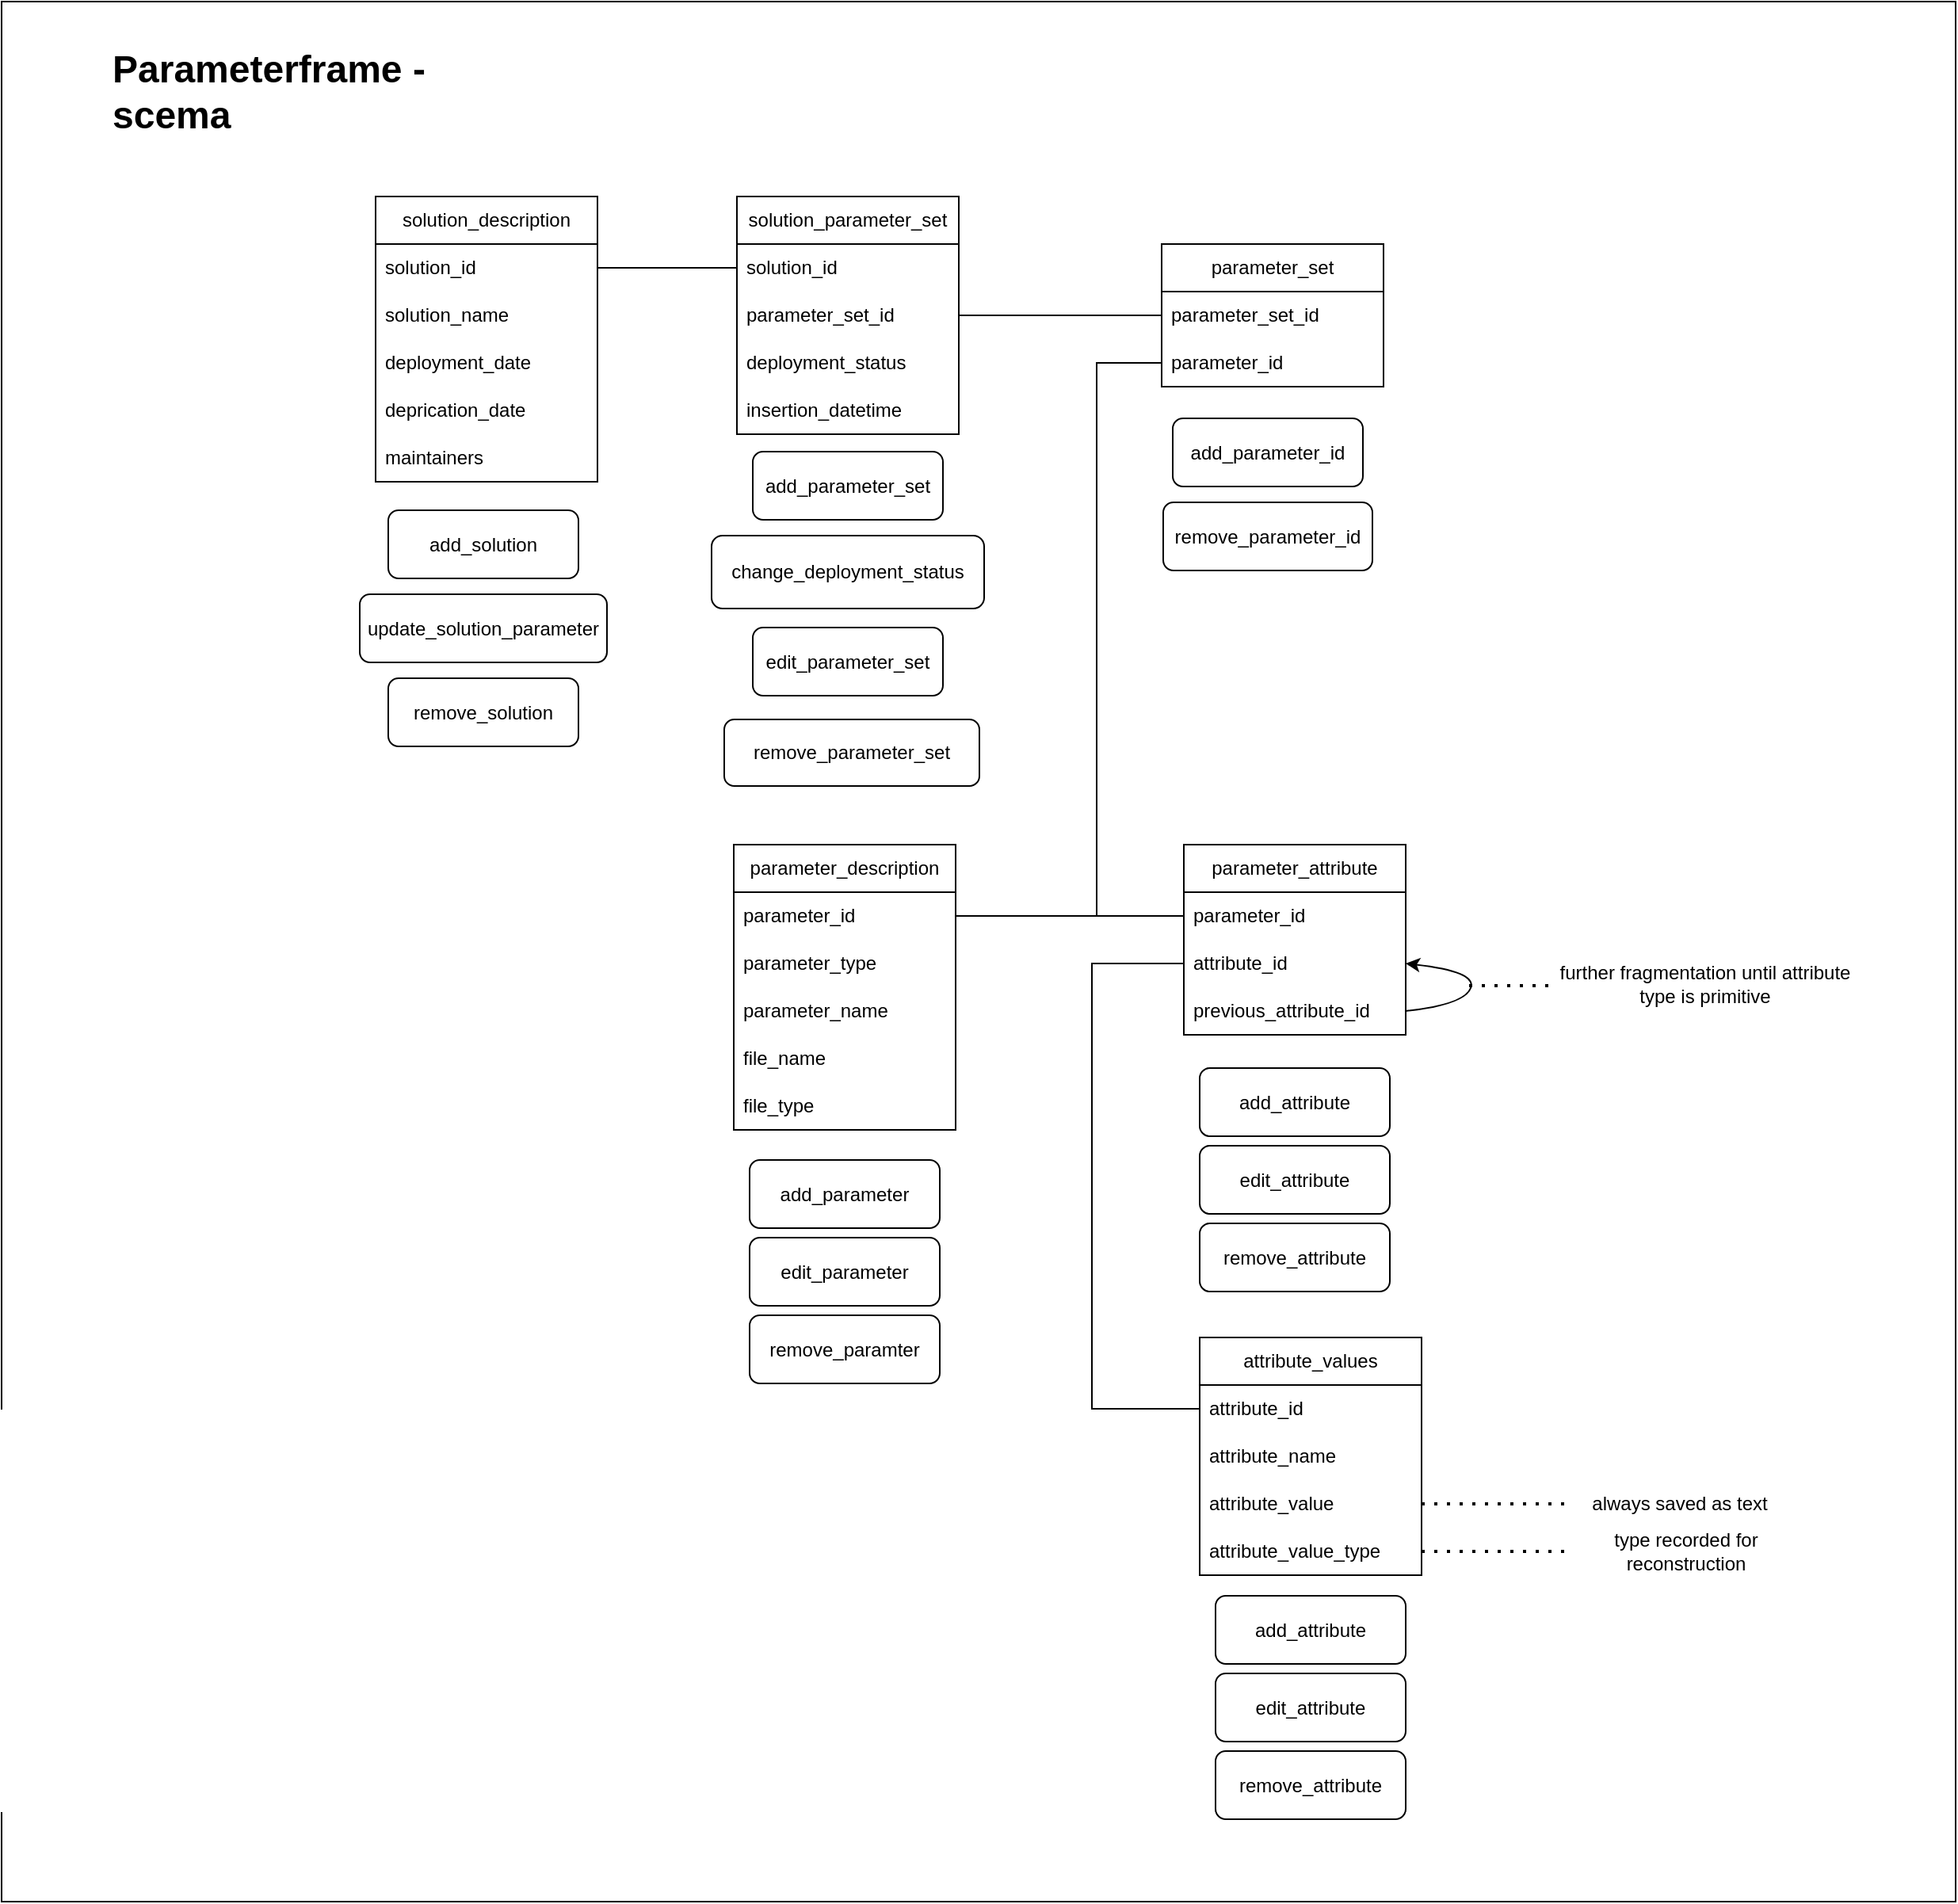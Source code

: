 <mxfile version="23.1.5" type="device" pages="2">
  <diagram name="scema" id="-9th9Yi_asDoi6HHX937">
    <mxGraphModel dx="2657" dy="1212" grid="0" gridSize="10" guides="1" tooltips="1" connect="1" arrows="1" fold="1" page="0" pageScale="1" pageWidth="1169" pageHeight="1654" background="#ffffff" math="0" shadow="0">
      <root>
        <mxCell id="0" />
        <mxCell id="1" parent="0" />
        <mxCell id="KvdBfmYA2Gby8DKrjEW3-1" value="" style="rounded=0;whiteSpace=wrap;html=1;" parent="1" vertex="1">
          <mxGeometry x="-536" y="106" width="1233" height="1199" as="geometry" />
        </mxCell>
        <mxCell id="cpNaQaFWjiQ1S5n6hV0x-1" value="&lt;h1&gt;Parameterframe - scema&lt;/h1&gt;&lt;div&gt;&lt;br&gt;&lt;/div&gt;" style="text;html=1;spacing=5;spacingTop=-20;whiteSpace=wrap;overflow=hidden;rounded=0;" parent="1" vertex="1">
          <mxGeometry x="-471" y="129" width="265" height="127" as="geometry" />
        </mxCell>
        <mxCell id="cpNaQaFWjiQ1S5n6hV0x-5" value="solution_parameter_set" style="swimlane;fontStyle=0;childLayout=stackLayout;horizontal=1;startSize=30;horizontalStack=0;resizeParent=1;resizeParentMax=0;resizeLast=0;collapsible=1;marginBottom=0;whiteSpace=wrap;html=1;" parent="1" vertex="1">
          <mxGeometry x="-72" y="229" width="140" height="150" as="geometry">
            <mxRectangle x="111" y="351" width="138" height="30" as="alternateBounds" />
          </mxGeometry>
        </mxCell>
        <mxCell id="cpNaQaFWjiQ1S5n6hV0x-6" value="solution_id" style="text;strokeColor=none;fillColor=none;align=left;verticalAlign=middle;spacingLeft=4;spacingRight=4;overflow=hidden;points=[[0,0.5],[1,0.5]];portConstraint=eastwest;rotatable=0;whiteSpace=wrap;html=1;" parent="cpNaQaFWjiQ1S5n6hV0x-5" vertex="1">
          <mxGeometry y="30" width="140" height="30" as="geometry" />
        </mxCell>
        <mxCell id="cpNaQaFWjiQ1S5n6hV0x-7" value="parameter_set_id" style="text;strokeColor=none;fillColor=none;align=left;verticalAlign=middle;spacingLeft=4;spacingRight=4;overflow=hidden;points=[[0,0.5],[1,0.5]];portConstraint=eastwest;rotatable=0;whiteSpace=wrap;html=1;" parent="cpNaQaFWjiQ1S5n6hV0x-5" vertex="1">
          <mxGeometry y="60" width="140" height="30" as="geometry" />
        </mxCell>
        <mxCell id="cpNaQaFWjiQ1S5n6hV0x-8" value="deployment_status" style="text;strokeColor=none;fillColor=none;align=left;verticalAlign=middle;spacingLeft=4;spacingRight=4;overflow=hidden;points=[[0,0.5],[1,0.5]];portConstraint=eastwest;rotatable=0;whiteSpace=wrap;html=1;" parent="cpNaQaFWjiQ1S5n6hV0x-5" vertex="1">
          <mxGeometry y="90" width="140" height="30" as="geometry" />
        </mxCell>
        <mxCell id="cpNaQaFWjiQ1S5n6hV0x-15" value="insertion_datetime" style="text;strokeColor=none;fillColor=none;align=left;verticalAlign=middle;spacingLeft=4;spacingRight=4;overflow=hidden;points=[[0,0.5],[1,0.5]];portConstraint=eastwest;rotatable=0;whiteSpace=wrap;html=1;" parent="cpNaQaFWjiQ1S5n6hV0x-5" vertex="1">
          <mxGeometry y="120" width="140" height="30" as="geometry" />
        </mxCell>
        <mxCell id="cpNaQaFWjiQ1S5n6hV0x-11" value="parameter_set" style="swimlane;fontStyle=0;childLayout=stackLayout;horizontal=1;startSize=30;horizontalStack=0;resizeParent=1;resizeParentMax=0;resizeLast=0;collapsible=1;marginBottom=0;whiteSpace=wrap;html=1;" parent="1" vertex="1">
          <mxGeometry x="196" y="259" width="140" height="90" as="geometry" />
        </mxCell>
        <mxCell id="cpNaQaFWjiQ1S5n6hV0x-12" value="parameter_set_id" style="text;strokeColor=none;fillColor=none;align=left;verticalAlign=middle;spacingLeft=4;spacingRight=4;overflow=hidden;points=[[0,0.5],[1,0.5]];portConstraint=eastwest;rotatable=0;whiteSpace=wrap;html=1;" parent="cpNaQaFWjiQ1S5n6hV0x-11" vertex="1">
          <mxGeometry y="30" width="140" height="30" as="geometry" />
        </mxCell>
        <mxCell id="cpNaQaFWjiQ1S5n6hV0x-13" value="parameter_id" style="text;strokeColor=none;fillColor=none;align=left;verticalAlign=middle;spacingLeft=4;spacingRight=4;overflow=hidden;points=[[0,0.5],[1,0.5]];portConstraint=eastwest;rotatable=0;whiteSpace=wrap;html=1;" parent="cpNaQaFWjiQ1S5n6hV0x-11" vertex="1">
          <mxGeometry y="60" width="140" height="30" as="geometry" />
        </mxCell>
        <mxCell id="cpNaQaFWjiQ1S5n6hV0x-17" value="" style="endArrow=none;html=1;rounded=0;exitX=1;exitY=0.5;exitDx=0;exitDy=0;entryX=0;entryY=0.5;entryDx=0;entryDy=0;" parent="1" source="cpNaQaFWjiQ1S5n6hV0x-7" target="cpNaQaFWjiQ1S5n6hV0x-12" edge="1">
          <mxGeometry width="50" height="50" relative="1" as="geometry">
            <mxPoint x="113" y="474" as="sourcePoint" />
            <mxPoint x="163" y="424" as="targetPoint" />
          </mxGeometry>
        </mxCell>
        <mxCell id="cpNaQaFWjiQ1S5n6hV0x-24" value="solution_description" style="swimlane;fontStyle=0;childLayout=stackLayout;horizontal=1;startSize=30;horizontalStack=0;resizeParent=1;resizeParentMax=0;resizeLast=0;collapsible=1;marginBottom=0;whiteSpace=wrap;html=1;" parent="1" vertex="1">
          <mxGeometry x="-300" y="229" width="140" height="180" as="geometry" />
        </mxCell>
        <mxCell id="cpNaQaFWjiQ1S5n6hV0x-25" value="solution_id" style="text;strokeColor=none;fillColor=none;align=left;verticalAlign=middle;spacingLeft=4;spacingRight=4;overflow=hidden;points=[[0,0.5],[1,0.5]];portConstraint=eastwest;rotatable=0;whiteSpace=wrap;html=1;" parent="cpNaQaFWjiQ1S5n6hV0x-24" vertex="1">
          <mxGeometry y="30" width="140" height="30" as="geometry" />
        </mxCell>
        <mxCell id="cpNaQaFWjiQ1S5n6hV0x-28" value="solution_name" style="text;strokeColor=none;fillColor=none;align=left;verticalAlign=middle;spacingLeft=4;spacingRight=4;overflow=hidden;points=[[0,0.5],[1,0.5]];portConstraint=eastwest;rotatable=0;whiteSpace=wrap;html=1;" parent="cpNaQaFWjiQ1S5n6hV0x-24" vertex="1">
          <mxGeometry y="60" width="140" height="30" as="geometry" />
        </mxCell>
        <mxCell id="cpNaQaFWjiQ1S5n6hV0x-26" value="deployment_date" style="text;strokeColor=none;fillColor=none;align=left;verticalAlign=middle;spacingLeft=4;spacingRight=4;overflow=hidden;points=[[0,0.5],[1,0.5]];portConstraint=eastwest;rotatable=0;whiteSpace=wrap;html=1;" parent="cpNaQaFWjiQ1S5n6hV0x-24" vertex="1">
          <mxGeometry y="90" width="140" height="30" as="geometry" />
        </mxCell>
        <mxCell id="cpNaQaFWjiQ1S5n6hV0x-27" value="deprication_date" style="text;strokeColor=none;fillColor=none;align=left;verticalAlign=middle;spacingLeft=4;spacingRight=4;overflow=hidden;points=[[0,0.5],[1,0.5]];portConstraint=eastwest;rotatable=0;whiteSpace=wrap;html=1;" parent="cpNaQaFWjiQ1S5n6hV0x-24" vertex="1">
          <mxGeometry y="120" width="140" height="30" as="geometry" />
        </mxCell>
        <mxCell id="cpNaQaFWjiQ1S5n6hV0x-29" value="maintainers" style="text;strokeColor=none;fillColor=none;align=left;verticalAlign=middle;spacingLeft=4;spacingRight=4;overflow=hidden;points=[[0,0.5],[1,0.5]];portConstraint=eastwest;rotatable=0;whiteSpace=wrap;html=1;" parent="cpNaQaFWjiQ1S5n6hV0x-24" vertex="1">
          <mxGeometry y="150" width="140" height="30" as="geometry" />
        </mxCell>
        <mxCell id="cpNaQaFWjiQ1S5n6hV0x-30" value="" style="endArrow=none;html=1;rounded=0;entryX=0;entryY=0.5;entryDx=0;entryDy=0;exitX=1;exitY=0.5;exitDx=0;exitDy=0;" parent="1" source="cpNaQaFWjiQ1S5n6hV0x-25" target="cpNaQaFWjiQ1S5n6hV0x-6" edge="1">
          <mxGeometry width="50" height="50" relative="1" as="geometry">
            <mxPoint x="-151" y="358" as="sourcePoint" />
            <mxPoint x="-101" y="308" as="targetPoint" />
          </mxGeometry>
        </mxCell>
        <mxCell id="cpNaQaFWjiQ1S5n6hV0x-31" value="parameter_description" style="swimlane;fontStyle=0;childLayout=stackLayout;horizontal=1;startSize=30;horizontalStack=0;resizeParent=1;resizeParentMax=0;resizeLast=0;collapsible=1;marginBottom=0;whiteSpace=wrap;html=1;" parent="1" vertex="1">
          <mxGeometry x="-74" y="638" width="140" height="180" as="geometry" />
        </mxCell>
        <mxCell id="cpNaQaFWjiQ1S5n6hV0x-33" value="parameter_id" style="text;strokeColor=none;fillColor=none;align=left;verticalAlign=middle;spacingLeft=4;spacingRight=4;overflow=hidden;points=[[0,0.5],[1,0.5]];portConstraint=eastwest;rotatable=0;whiteSpace=wrap;html=1;" parent="cpNaQaFWjiQ1S5n6hV0x-31" vertex="1">
          <mxGeometry y="30" width="140" height="30" as="geometry" />
        </mxCell>
        <mxCell id="cpNaQaFWjiQ1S5n6hV0x-34" value="parameter_type" style="text;strokeColor=none;fillColor=none;align=left;verticalAlign=middle;spacingLeft=4;spacingRight=4;overflow=hidden;points=[[0,0.5],[1,0.5]];portConstraint=eastwest;rotatable=0;whiteSpace=wrap;html=1;" parent="cpNaQaFWjiQ1S5n6hV0x-31" vertex="1">
          <mxGeometry y="60" width="140" height="30" as="geometry" />
        </mxCell>
        <mxCell id="cpNaQaFWjiQ1S5n6hV0x-36" value="parameter_name" style="text;strokeColor=none;fillColor=none;align=left;verticalAlign=middle;spacingLeft=4;spacingRight=4;overflow=hidden;points=[[0,0.5],[1,0.5]];portConstraint=eastwest;rotatable=0;whiteSpace=wrap;html=1;" parent="cpNaQaFWjiQ1S5n6hV0x-31" vertex="1">
          <mxGeometry y="90" width="140" height="30" as="geometry" />
        </mxCell>
        <mxCell id="cpNaQaFWjiQ1S5n6hV0x-21" value="file_name" style="text;strokeColor=none;fillColor=none;align=left;verticalAlign=middle;spacingLeft=4;spacingRight=4;overflow=hidden;points=[[0,0.5],[1,0.5]];portConstraint=eastwest;rotatable=0;whiteSpace=wrap;html=1;" parent="cpNaQaFWjiQ1S5n6hV0x-31" vertex="1">
          <mxGeometry y="120" width="140" height="30" as="geometry" />
        </mxCell>
        <mxCell id="cpNaQaFWjiQ1S5n6hV0x-22" value="file_type" style="text;strokeColor=none;fillColor=none;align=left;verticalAlign=middle;spacingLeft=4;spacingRight=4;overflow=hidden;points=[[0,0.5],[1,0.5]];portConstraint=eastwest;rotatable=0;whiteSpace=wrap;html=1;" parent="cpNaQaFWjiQ1S5n6hV0x-31" vertex="1">
          <mxGeometry y="150" width="140" height="30" as="geometry" />
        </mxCell>
        <mxCell id="cpNaQaFWjiQ1S5n6hV0x-35" value="" style="endArrow=none;html=1;rounded=0;exitX=1;exitY=0.5;exitDx=0;exitDy=0;entryX=0;entryY=0.5;entryDx=0;entryDy=0;" parent="1" source="cpNaQaFWjiQ1S5n6hV0x-33" target="cpNaQaFWjiQ1S5n6hV0x-13" edge="1">
          <mxGeometry width="50" height="50" relative="1" as="geometry">
            <mxPoint x="105" y="474" as="sourcePoint" />
            <mxPoint x="233" y="474" as="targetPoint" />
            <Array as="points">
              <mxPoint x="155" y="683" />
              <mxPoint x="155" y="334" />
            </Array>
          </mxGeometry>
        </mxCell>
        <mxCell id="cpNaQaFWjiQ1S5n6hV0x-38" value="parameter_attribute" style="swimlane;fontStyle=0;childLayout=stackLayout;horizontal=1;startSize=30;horizontalStack=0;resizeParent=1;resizeParentMax=0;resizeLast=0;collapsible=1;marginBottom=0;whiteSpace=wrap;html=1;" parent="1" vertex="1">
          <mxGeometry x="210" y="638" width="140" height="120" as="geometry" />
        </mxCell>
        <mxCell id="cpNaQaFWjiQ1S5n6hV0x-39" value="parameter_id" style="text;strokeColor=none;fillColor=none;align=left;verticalAlign=middle;spacingLeft=4;spacingRight=4;overflow=hidden;points=[[0,0.5],[1,0.5]];portConstraint=eastwest;rotatable=0;whiteSpace=wrap;html=1;" parent="cpNaQaFWjiQ1S5n6hV0x-38" vertex="1">
          <mxGeometry y="30" width="140" height="30" as="geometry" />
        </mxCell>
        <mxCell id="cpNaQaFWjiQ1S5n6hV0x-40" value="attribute_id" style="text;strokeColor=none;fillColor=none;align=left;verticalAlign=middle;spacingLeft=4;spacingRight=4;overflow=hidden;points=[[0,0.5],[1,0.5]];portConstraint=eastwest;rotatable=0;whiteSpace=wrap;html=1;" parent="cpNaQaFWjiQ1S5n6hV0x-38" vertex="1">
          <mxGeometry y="60" width="140" height="30" as="geometry" />
        </mxCell>
        <mxCell id="cpNaQaFWjiQ1S5n6hV0x-61" value="previous_attribute_id" style="text;strokeColor=none;fillColor=none;align=left;verticalAlign=middle;spacingLeft=4;spacingRight=4;overflow=hidden;points=[[0,0.5],[1,0.5]];portConstraint=eastwest;rotatable=0;whiteSpace=wrap;html=1;" parent="cpNaQaFWjiQ1S5n6hV0x-38" vertex="1">
          <mxGeometry y="90" width="140" height="30" as="geometry" />
        </mxCell>
        <mxCell id="cpNaQaFWjiQ1S5n6hV0x-63" value="" style="curved=1;endArrow=classic;html=1;rounded=0;exitX=1;exitY=0.5;exitDx=0;exitDy=0;entryX=1;entryY=0.5;entryDx=0;entryDy=0;" parent="cpNaQaFWjiQ1S5n6hV0x-38" source="cpNaQaFWjiQ1S5n6hV0x-61" target="cpNaQaFWjiQ1S5n6hV0x-40" edge="1">
          <mxGeometry width="50" height="50" relative="1" as="geometry">
            <mxPoint x="240" y="174" as="sourcePoint" />
            <mxPoint x="290" y="124" as="targetPoint" />
            <Array as="points">
              <mxPoint x="177" y="101" />
              <mxPoint x="185" y="80" />
            </Array>
          </mxGeometry>
        </mxCell>
        <mxCell id="cpNaQaFWjiQ1S5n6hV0x-42" value="" style="endArrow=none;html=1;rounded=0;exitX=1;exitY=0.5;exitDx=0;exitDy=0;entryX=0;entryY=0.5;entryDx=0;entryDy=0;" parent="1" source="cpNaQaFWjiQ1S5n6hV0x-33" target="cpNaQaFWjiQ1S5n6hV0x-39" edge="1">
          <mxGeometry width="50" height="50" relative="1" as="geometry">
            <mxPoint x="83" y="891" as="sourcePoint" />
            <mxPoint x="133" y="841" as="targetPoint" />
          </mxGeometry>
        </mxCell>
        <mxCell id="cpNaQaFWjiQ1S5n6hV0x-45" value="add_solution" style="rounded=1;whiteSpace=wrap;html=1;" parent="1" vertex="1">
          <mxGeometry x="-292" y="427" width="120" height="43" as="geometry" />
        </mxCell>
        <mxCell id="cpNaQaFWjiQ1S5n6hV0x-46" value="update_solution_parameter" style="rounded=1;whiteSpace=wrap;html=1;" parent="1" vertex="1">
          <mxGeometry x="-310" y="480" width="156" height="43" as="geometry" />
        </mxCell>
        <mxCell id="cpNaQaFWjiQ1S5n6hV0x-47" value="remove_solution" style="rounded=1;whiteSpace=wrap;html=1;" parent="1" vertex="1">
          <mxGeometry x="-292" y="533" width="120" height="43" as="geometry" />
        </mxCell>
        <mxCell id="cpNaQaFWjiQ1S5n6hV0x-49" value="add_parameter_set" style="rounded=1;whiteSpace=wrap;html=1;" parent="1" vertex="1">
          <mxGeometry x="-62" y="390" width="120" height="43" as="geometry" />
        </mxCell>
        <mxCell id="cpNaQaFWjiQ1S5n6hV0x-50" value="change_deployment_status" style="rounded=1;whiteSpace=wrap;html=1;" parent="1" vertex="1">
          <mxGeometry x="-88" y="443" width="172" height="46" as="geometry" />
        </mxCell>
        <mxCell id="cpNaQaFWjiQ1S5n6hV0x-51" value="edit_parameter_set" style="rounded=1;whiteSpace=wrap;html=1;" parent="1" vertex="1">
          <mxGeometry x="-62" y="501" width="120" height="43" as="geometry" />
        </mxCell>
        <mxCell id="cpNaQaFWjiQ1S5n6hV0x-52" value="remove_parameter_set" style="rounded=1;whiteSpace=wrap;html=1;" parent="1" vertex="1">
          <mxGeometry x="-80" y="559" width="161" height="42" as="geometry" />
        </mxCell>
        <mxCell id="cpNaQaFWjiQ1S5n6hV0x-53" value="add_parameter_id" style="rounded=1;whiteSpace=wrap;html=1;" parent="1" vertex="1">
          <mxGeometry x="203" y="369" width="120" height="43" as="geometry" />
        </mxCell>
        <mxCell id="cpNaQaFWjiQ1S5n6hV0x-54" value="remove_parameter_id" style="rounded=1;whiteSpace=wrap;html=1;" parent="1" vertex="1">
          <mxGeometry x="197" y="422" width="132" height="43" as="geometry" />
        </mxCell>
        <mxCell id="cpNaQaFWjiQ1S5n6hV0x-55" value="add_parameter" style="rounded=1;whiteSpace=wrap;html=1;" parent="1" vertex="1">
          <mxGeometry x="-64" y="837" width="120" height="43" as="geometry" />
        </mxCell>
        <mxCell id="cpNaQaFWjiQ1S5n6hV0x-56" value="edit_parameter" style="rounded=1;whiteSpace=wrap;html=1;" parent="1" vertex="1">
          <mxGeometry x="-64" y="886" width="120" height="43" as="geometry" />
        </mxCell>
        <mxCell id="cpNaQaFWjiQ1S5n6hV0x-57" value="remove_paramter" style="rounded=1;whiteSpace=wrap;html=1;" parent="1" vertex="1">
          <mxGeometry x="-64" y="935" width="120" height="43" as="geometry" />
        </mxCell>
        <mxCell id="cpNaQaFWjiQ1S5n6hV0x-58" value="add_attribute" style="rounded=1;whiteSpace=wrap;html=1;" parent="1" vertex="1">
          <mxGeometry x="220" y="779" width="120" height="43" as="geometry" />
        </mxCell>
        <mxCell id="cpNaQaFWjiQ1S5n6hV0x-59" value="edit_attribute" style="rounded=1;whiteSpace=wrap;html=1;" parent="1" vertex="1">
          <mxGeometry x="220" y="828" width="120" height="43" as="geometry" />
        </mxCell>
        <mxCell id="cpNaQaFWjiQ1S5n6hV0x-60" value="remove_attribute" style="rounded=1;whiteSpace=wrap;html=1;" parent="1" vertex="1">
          <mxGeometry x="220" y="877" width="120" height="43" as="geometry" />
        </mxCell>
        <mxCell id="cpNaQaFWjiQ1S5n6hV0x-64" value="" style="endArrow=none;dashed=1;html=1;dashPattern=1 3;strokeWidth=2;rounded=0;" parent="1" edge="1">
          <mxGeometry width="50" height="50" relative="1" as="geometry">
            <mxPoint x="390" y="727" as="sourcePoint" />
            <mxPoint x="443" y="727" as="targetPoint" />
          </mxGeometry>
        </mxCell>
        <mxCell id="cpNaQaFWjiQ1S5n6hV0x-65" value="further fragmentation until attribute type is primitive" style="text;html=1;align=center;verticalAlign=middle;whiteSpace=wrap;rounded=0;" parent="1" vertex="1">
          <mxGeometry x="444" y="706" width="190" height="40" as="geometry" />
        </mxCell>
        <mxCell id="ly2rsjDj0Aw7yQCex2L3-1" value="attribute_values" style="swimlane;fontStyle=0;childLayout=stackLayout;horizontal=1;startSize=30;horizontalStack=0;resizeParent=1;resizeParentMax=0;resizeLast=0;collapsible=1;marginBottom=0;whiteSpace=wrap;html=1;" vertex="1" parent="1">
          <mxGeometry x="220" y="949" width="140" height="150" as="geometry" />
        </mxCell>
        <mxCell id="ly2rsjDj0Aw7yQCex2L3-3" value="attribute_id" style="text;strokeColor=none;fillColor=none;align=left;verticalAlign=middle;spacingLeft=4;spacingRight=4;overflow=hidden;points=[[0,0.5],[1,0.5]];portConstraint=eastwest;rotatable=0;whiteSpace=wrap;html=1;" vertex="1" parent="ly2rsjDj0Aw7yQCex2L3-1">
          <mxGeometry y="30" width="140" height="30" as="geometry" />
        </mxCell>
        <mxCell id="ly2rsjDj0Aw7yQCex2L3-5" value="attribute_name" style="text;strokeColor=none;fillColor=none;align=left;verticalAlign=middle;spacingLeft=4;spacingRight=4;overflow=hidden;points=[[0,0.5],[1,0.5]];portConstraint=eastwest;rotatable=0;whiteSpace=wrap;html=1;" vertex="1" parent="ly2rsjDj0Aw7yQCex2L3-1">
          <mxGeometry y="60" width="140" height="30" as="geometry" />
        </mxCell>
        <mxCell id="ly2rsjDj0Aw7yQCex2L3-6" value="attribute_value" style="text;strokeColor=none;fillColor=none;align=left;verticalAlign=middle;spacingLeft=4;spacingRight=4;overflow=hidden;points=[[0,0.5],[1,0.5]];portConstraint=eastwest;rotatable=0;whiteSpace=wrap;html=1;" vertex="1" parent="ly2rsjDj0Aw7yQCex2L3-1">
          <mxGeometry y="90" width="140" height="30" as="geometry" />
        </mxCell>
        <mxCell id="ly2rsjDj0Aw7yQCex2L3-7" value="attribute_value_type" style="text;strokeColor=none;fillColor=none;align=left;verticalAlign=middle;spacingLeft=4;spacingRight=4;overflow=hidden;points=[[0,0.5],[1,0.5]];portConstraint=eastwest;rotatable=0;whiteSpace=wrap;html=1;" vertex="1" parent="ly2rsjDj0Aw7yQCex2L3-1">
          <mxGeometry y="120" width="140" height="30" as="geometry" />
        </mxCell>
        <mxCell id="ly2rsjDj0Aw7yQCex2L3-9" value="add_attribute" style="rounded=1;whiteSpace=wrap;html=1;" vertex="1" parent="1">
          <mxGeometry x="230" y="1112" width="120" height="43" as="geometry" />
        </mxCell>
        <mxCell id="ly2rsjDj0Aw7yQCex2L3-10" value="edit_attribute" style="rounded=1;whiteSpace=wrap;html=1;" vertex="1" parent="1">
          <mxGeometry x="230" y="1161" width="120" height="43" as="geometry" />
        </mxCell>
        <mxCell id="ly2rsjDj0Aw7yQCex2L3-11" value="remove_attribute" style="rounded=1;whiteSpace=wrap;html=1;" vertex="1" parent="1">
          <mxGeometry x="230" y="1210" width="120" height="43" as="geometry" />
        </mxCell>
        <mxCell id="ly2rsjDj0Aw7yQCex2L3-14" value="" style="endArrow=none;dashed=1;html=1;dashPattern=1 3;strokeWidth=2;rounded=0;exitX=1;exitY=0.5;exitDx=0;exitDy=0;entryX=0;entryY=0.5;entryDx=0;entryDy=0;" edge="1" parent="1" source="ly2rsjDj0Aw7yQCex2L3-6" target="ly2rsjDj0Aw7yQCex2L3-15">
          <mxGeometry width="50" height="50" relative="1" as="geometry">
            <mxPoint x="397" y="1120" as="sourcePoint" />
            <mxPoint x="453" y="1114" as="targetPoint" />
          </mxGeometry>
        </mxCell>
        <mxCell id="ly2rsjDj0Aw7yQCex2L3-15" value="always saved as text" style="text;html=1;align=center;verticalAlign=middle;whiteSpace=wrap;rounded=0;" vertex="1" parent="1">
          <mxGeometry x="451" y="1034" width="144" height="40" as="geometry" />
        </mxCell>
        <mxCell id="ly2rsjDj0Aw7yQCex2L3-16" value="" style="endArrow=none;dashed=1;html=1;dashPattern=1 3;strokeWidth=2;rounded=0;exitX=1;exitY=0.5;exitDx=0;exitDy=0;entryX=0;entryY=0.5;entryDx=0;entryDy=0;" edge="1" parent="1" source="ly2rsjDj0Aw7yQCex2L3-7" target="ly2rsjDj0Aw7yQCex2L3-17">
          <mxGeometry width="50" height="50" relative="1" as="geometry">
            <mxPoint x="427" y="1152" as="sourcePoint" />
            <mxPoint x="451" y="1144" as="targetPoint" />
          </mxGeometry>
        </mxCell>
        <mxCell id="ly2rsjDj0Aw7yQCex2L3-17" value="type recorded for reconstruction" style="text;html=1;align=center;verticalAlign=middle;whiteSpace=wrap;rounded=0;" vertex="1" parent="1">
          <mxGeometry x="455" y="1064" width="144" height="40" as="geometry" />
        </mxCell>
        <mxCell id="ly2rsjDj0Aw7yQCex2L3-18" value="" style="endArrow=none;html=1;rounded=0;entryX=0;entryY=0.5;entryDx=0;entryDy=0;exitX=0;exitY=0.5;exitDx=0;exitDy=0;" edge="1" parent="1" source="ly2rsjDj0Aw7yQCex2L3-3" target="cpNaQaFWjiQ1S5n6hV0x-40">
          <mxGeometry width="50" height="50" relative="1" as="geometry">
            <mxPoint x="152" y="993" as="sourcePoint" />
            <mxPoint x="181" y="737" as="targetPoint" />
            <Array as="points">
              <mxPoint x="152" y="994" />
              <mxPoint x="152" y="713" />
            </Array>
          </mxGeometry>
        </mxCell>
      </root>
    </mxGraphModel>
  </diagram>
  <diagram id="HxLuFgB5b4kCRgz2V_tS" name="flow">
    <mxGraphModel dx="1914" dy="727" grid="0" gridSize="10" guides="1" tooltips="1" connect="1" arrows="1" fold="1" page="0" pageScale="1" pageWidth="1169" pageHeight="1654" math="0" shadow="0">
      <root>
        <mxCell id="0" />
        <mxCell id="1" parent="0" />
        <mxCell id="bXpDlq4M__4asJ2TfkYa-40" value="" style="rounded=0;whiteSpace=wrap;html=1;" parent="1" vertex="1">
          <mxGeometry x="-616" y="196" width="1528" height="1063" as="geometry" />
        </mxCell>
        <mxCell id="mXHmUaxxZvt-lE7U_UtJ-3" value="DatabaseConnector" style="shape=hexagon;perimeter=hexagonPerimeter2;whiteSpace=wrap;html=1;fixedSize=1;" parent="1" vertex="1">
          <mxGeometry x="-162" y="382" width="120" height="80" as="geometry" />
        </mxCell>
        <mxCell id="mXHmUaxxZvt-lE7U_UtJ-4" value="MockerDB" style="shape=hexagon;perimeter=hexagonPerimeter2;whiteSpace=wrap;html=1;fixedSize=1;" parent="1" vertex="1">
          <mxGeometry x="-35" y="511" width="120" height="80" as="geometry" />
        </mxCell>
        <mxCell id="mXHmUaxxZvt-lE7U_UtJ-5" value="SQL Alchemy" style="shape=hexagon;perimeter=hexagonPerimeter2;whiteSpace=wrap;html=1;fixedSize=1;" parent="1" vertex="1">
          <mxGeometry x="-286" y="507" width="120" height="80" as="geometry" />
        </mxCell>
        <mxCell id="mXHmUaxxZvt-lE7U_UtJ-8" value="Some database" style="shape=cylinder3;whiteSpace=wrap;html=1;boundedLbl=1;backgroundOutline=1;size=15;" parent="1" vertex="1">
          <mxGeometry x="-135" y="641" width="60" height="80" as="geometry" />
        </mxCell>
        <mxCell id="mXHmUaxxZvt-lE7U_UtJ-10" value="" style="rounded=0;whiteSpace=wrap;html=1;" parent="1" vertex="1">
          <mxGeometry x="201" y="335" width="518" height="336" as="geometry" />
        </mxCell>
        <mxCell id="mXHmUaxxZvt-lE7U_UtJ-11" value="table handlers" style="text;html=1;align=center;verticalAlign=middle;whiteSpace=wrap;rounded=0;" parent="1" vertex="1">
          <mxGeometry x="201" y="337" width="104" height="34" as="geometry" />
        </mxCell>
        <mxCell id="mXHmUaxxZvt-lE7U_UtJ-12" value="SolutionDescription" style="shape=hexagon;perimeter=hexagonPerimeter2;whiteSpace=wrap;html=1;fixedSize=1;" parent="1" vertex="1">
          <mxGeometry x="220" y="386" width="133" height="88" as="geometry" />
        </mxCell>
        <mxCell id="mXHmUaxxZvt-lE7U_UtJ-13" value="SolutionParameterSet" style="shape=hexagon;perimeter=hexagonPerimeter2;whiteSpace=wrap;html=1;fixedSize=1;" parent="1" vertex="1">
          <mxGeometry x="371" y="386" width="142" height="85" as="geometry" />
        </mxCell>
        <mxCell id="PwQJomqXsS6sshnfYgcY-1" value="ParameterSet" style="shape=hexagon;perimeter=hexagonPerimeter2;whiteSpace=wrap;html=1;fixedSize=1;" parent="1" vertex="1">
          <mxGeometry x="531" y="383" width="142" height="85" as="geometry" />
        </mxCell>
        <mxCell id="MaCSRnqFIPsiUtkHv5Lk-1" value="ParameterDescription" style="shape=hexagon;perimeter=hexagonPerimeter2;whiteSpace=wrap;html=1;fixedSize=1;" parent="1" vertex="1">
          <mxGeometry x="218" y="501" width="142" height="85" as="geometry" />
        </mxCell>
        <mxCell id="WeX65SRVaRjb9_oFwO0o-1" value="ParameterAttribute" style="shape=hexagon;perimeter=hexagonPerimeter2;whiteSpace=wrap;html=1;fixedSize=1;" parent="1" vertex="1">
          <mxGeometry x="376" y="499" width="142" height="85" as="geometry" />
        </mxCell>
        <mxCell id="bXpDlq4M__4asJ2TfkYa-2" value="ParameterFrame" style="shape=hexagon;perimeter=hexagonPerimeter2;whiteSpace=wrap;html=1;fixedSize=1;" parent="1" vertex="1">
          <mxGeometry x="262" y="898" width="120" height="80" as="geometry" />
        </mxCell>
        <mxCell id="bXpDlq4M__4asJ2TfkYa-3" value="FileTypeHandler" style="shape=hexagon;perimeter=hexagonPerimeter2;whiteSpace=wrap;html=1;fixedSize=1;" parent="1" vertex="1">
          <mxGeometry x="542" y="898" width="120" height="80" as="geometry" />
        </mxCell>
        <mxCell id="bXpDlq4M__4asJ2TfkYa-8" value="" style="rounded=0;whiteSpace=wrap;html=1;" parent="1" vertex="1">
          <mxGeometry x="-481" y="881" width="372" height="260" as="geometry" />
        </mxCell>
        <mxCell id="bXpDlq4M__4asJ2TfkYa-9" value="./parameter_dir" style="text;html=1;align=center;verticalAlign=middle;whiteSpace=wrap;rounded=0;" parent="1" vertex="1">
          <mxGeometry x="-479" y="888" width="124" height="33" as="geometry" />
        </mxCell>
        <mxCell id="bXpDlq4M__4asJ2TfkYa-11" value="par_1.txt" style="shape=card;whiteSpace=wrap;html=1;" parent="1" vertex="1">
          <mxGeometry x="-455" y="948" width="80" height="100" as="geometry" />
        </mxCell>
        <mxCell id="bXpDlq4M__4asJ2TfkYa-12" value="par_2.yaml" style="shape=card;whiteSpace=wrap;html=1;" parent="1" vertex="1">
          <mxGeometry x="-361" y="948" width="80" height="100" as="geometry" />
        </mxCell>
        <mxCell id="bXpDlq4M__4asJ2TfkYa-15" value="" style="shape=flexArrow;endArrow=classic;startArrow=classic;html=1;rounded=0;exitX=0.5;exitY=1;exitDx=0;exitDy=0;entryX=0.5;entryY=0;entryDx=0;entryDy=0;entryPerimeter=0;" parent="1" source="mXHmUaxxZvt-lE7U_UtJ-3" target="mXHmUaxxZvt-lE7U_UtJ-8" edge="1">
          <mxGeometry width="100" height="100" relative="1" as="geometry">
            <mxPoint x="7" y="729" as="sourcePoint" />
            <mxPoint x="250" y="726" as="targetPoint" />
          </mxGeometry>
        </mxCell>
        <mxCell id="bXpDlq4M__4asJ2TfkYa-18" value="" style="endArrow=none;html=1;rounded=0;exitX=1;exitY=0.5;exitDx=0;exitDy=0;entryX=0;entryY=0.5;entryDx=0;entryDy=0;" parent="1" source="bXpDlq4M__4asJ2TfkYa-2" target="bXpDlq4M__4asJ2TfkYa-3" edge="1">
          <mxGeometry width="50" height="50" relative="1" as="geometry">
            <mxPoint x="444" y="946" as="sourcePoint" />
            <mxPoint x="494" y="896" as="targetPoint" />
          </mxGeometry>
        </mxCell>
        <mxCell id="bXpDlq4M__4asJ2TfkYa-19" value="" style="endArrow=none;html=1;rounded=0;exitX=0.817;exitY=0.988;exitDx=0;exitDy=0;entryX=0.158;entryY=-0.012;entryDx=0;entryDy=0;exitPerimeter=0;entryPerimeter=0;" parent="1" source="mXHmUaxxZvt-lE7U_UtJ-3" target="mXHmUaxxZvt-lE7U_UtJ-4" edge="1">
          <mxGeometry width="50" height="50" relative="1" as="geometry">
            <mxPoint x="-13" y="726" as="sourcePoint" />
            <mxPoint x="147" y="726" as="targetPoint" />
          </mxGeometry>
        </mxCell>
        <mxCell id="bXpDlq4M__4asJ2TfkYa-20" value="" style="endArrow=none;html=1;rounded=0;exitX=0.833;exitY=0.013;exitDx=0;exitDy=0;entryX=0.158;entryY=0.988;entryDx=0;entryDy=0;exitPerimeter=0;entryPerimeter=0;" parent="1" source="mXHmUaxxZvt-lE7U_UtJ-5" target="mXHmUaxxZvt-lE7U_UtJ-3" edge="1">
          <mxGeometry width="50" height="50" relative="1" as="geometry">
            <mxPoint x="-225" y="441" as="sourcePoint" />
            <mxPoint x="-177" y="490" as="targetPoint" />
          </mxGeometry>
        </mxCell>
        <mxCell id="bXpDlq4M__4asJ2TfkYa-21" value="" style="endArrow=classic;html=1;rounded=0;exitX=0.23;exitY=0.997;exitDx=0;exitDy=0;entryX=0.5;entryY=0;entryDx=0;entryDy=0;startArrow=classicThin;startFill=1;exitPerimeter=0;" parent="1" source="mXHmUaxxZvt-lE7U_UtJ-10" target="bXpDlq4M__4asJ2TfkYa-2" edge="1">
          <mxGeometry width="50" height="50" relative="1" as="geometry">
            <mxPoint x="323.5" y="692" as="sourcePoint" />
            <mxPoint x="320.5" y="871" as="targetPoint" />
          </mxGeometry>
        </mxCell>
        <mxCell id="bXpDlq4M__4asJ2TfkYa-22" value="" style="shape=flexArrow;endArrow=classic;startArrow=classic;html=1;rounded=0;exitX=0;exitY=0.5;exitDx=0;exitDy=0;entryX=0.997;entryY=0.223;entryDx=0;entryDy=0;entryPerimeter=0;" parent="1" source="bXpDlq4M__4asJ2TfkYa-2" target="bXpDlq4M__4asJ2TfkYa-8" edge="1">
          <mxGeometry width="100" height="100" relative="1" as="geometry">
            <mxPoint x="92" y="799" as="sourcePoint" />
            <mxPoint x="89" y="978" as="targetPoint" />
          </mxGeometry>
        </mxCell>
        <mxCell id="bXpDlq4M__4asJ2TfkYa-23" value="" style="endArrow=none;html=1;rounded=0;exitX=1;exitY=0.5;exitDx=0;exitDy=0;entryX=0;entryY=0.25;entryDx=0;entryDy=0;" parent="1" source="mXHmUaxxZvt-lE7U_UtJ-3" target="mXHmUaxxZvt-lE7U_UtJ-10" edge="1">
          <mxGeometry width="50" height="50" relative="1" as="geometry">
            <mxPoint x="-9" y="419" as="sourcePoint" />
            <mxPoint x="151" y="419" as="targetPoint" />
          </mxGeometry>
        </mxCell>
        <mxCell id="bXpDlq4M__4asJ2TfkYa-24" value="" style="endArrow=none;dashed=1;html=1;dashPattern=1 3;strokeWidth=2;rounded=0;exitX=0.5;exitY=0;exitDx=0;exitDy=0;" parent="1" source="bXpDlq4M__4asJ2TfkYa-25" edge="1">
          <mxGeometry width="50" height="50" relative="1" as="geometry">
            <mxPoint x="75" y="1058" as="sourcePoint" />
            <mxPoint x="73" y="945" as="targetPoint" />
          </mxGeometry>
        </mxCell>
        <mxCell id="bXpDlq4M__4asJ2TfkYa-25" value="read in parameters from files as one paramater set" style="rounded=1;whiteSpace=wrap;html=1;" parent="1" vertex="1">
          <mxGeometry x="-75" y="1071" width="132" height="70" as="geometry" />
        </mxCell>
        <mxCell id="bXpDlq4M__4asJ2TfkYa-26" value="" style="endArrow=none;dashed=1;html=1;dashPattern=1 3;strokeWidth=2;rounded=0;exitX=0.5;exitY=0;exitDx=0;exitDy=0;" parent="1" source="bXpDlq4M__4asJ2TfkYa-27" edge="1">
          <mxGeometry width="50" height="50" relative="1" as="geometry">
            <mxPoint x="459" y="1020" as="sourcePoint" />
            <mxPoint x="459" y="937" as="targetPoint" />
          </mxGeometry>
        </mxCell>
        <mxCell id="bXpDlq4M__4asJ2TfkYa-27" value="turn different files and types of objects into inputs to table handlers" style="rounded=1;whiteSpace=wrap;html=1;" parent="1" vertex="1">
          <mxGeometry x="338" y="1018" width="120" height="60" as="geometry" />
        </mxCell>
        <mxCell id="bXpDlq4M__4asJ2TfkYa-28" value="" style="endArrow=none;dashed=1;html=1;dashPattern=1 3;strokeWidth=2;rounded=0;exitX=0;exitY=0.5;exitDx=0;exitDy=0;" parent="1" source="bXpDlq4M__4asJ2TfkYa-29" edge="1">
          <mxGeometry width="50" height="50" relative="1" as="geometry">
            <mxPoint x="419" y="774" as="sourcePoint" />
            <mxPoint x="322" y="776" as="targetPoint" />
          </mxGeometry>
        </mxCell>
        <mxCell id="bXpDlq4M__4asJ2TfkYa-29" value="input properly formatted parameter sets into table handlers" style="rounded=1;whiteSpace=wrap;html=1;" parent="1" vertex="1">
          <mxGeometry x="422" y="715" width="120" height="60" as="geometry" />
        </mxCell>
        <mxCell id="bXpDlq4M__4asJ2TfkYa-30" value="" style="endArrow=none;dashed=1;html=1;dashPattern=1 3;strokeWidth=2;rounded=0;exitX=0.5;exitY=0;exitDx=0;exitDy=0;" parent="1" source="bXpDlq4M__4asJ2TfkYa-31" edge="1">
          <mxGeometry width="50" height="50" relative="1" as="geometry">
            <mxPoint x="517" y="1011" as="sourcePoint" />
            <mxPoint x="458" y="939" as="targetPoint" />
          </mxGeometry>
        </mxCell>
        <mxCell id="bXpDlq4M__4asJ2TfkYa-31" value="reconstruct objects from database format to original" style="rounded=1;whiteSpace=wrap;html=1;" parent="1" vertex="1">
          <mxGeometry x="473" y="1018" width="120" height="60" as="geometry" />
        </mxCell>
        <mxCell id="bXpDlq4M__4asJ2TfkYa-32" value="write selected parameter set into selected location" style="rounded=1;whiteSpace=wrap;html=1;" parent="1" vertex="1">
          <mxGeometry x="85" y="1069" width="133" height="72" as="geometry" />
        </mxCell>
        <mxCell id="bXpDlq4M__4asJ2TfkYa-33" value="" style="endArrow=none;dashed=1;html=1;dashPattern=1 3;strokeWidth=2;rounded=0;exitX=0.5;exitY=0;exitDx=0;exitDy=0;" parent="1" source="bXpDlq4M__4asJ2TfkYa-32" edge="1">
          <mxGeometry width="50" height="50" relative="1" as="geometry">
            <mxPoint x="74" y="1099" as="sourcePoint" />
            <mxPoint x="74" y="946" as="targetPoint" />
          </mxGeometry>
        </mxCell>
        <mxCell id="bXpDlq4M__4asJ2TfkYa-34" value="" style="endArrow=none;dashed=1;html=1;dashPattern=1 3;strokeWidth=2;rounded=0;exitX=0;exitY=0.5;exitDx=0;exitDy=0;" parent="1" source="bXpDlq4M__4asJ2TfkYa-35" edge="1">
          <mxGeometry width="50" height="50" relative="1" as="geometry">
            <mxPoint x="416" y="802" as="sourcePoint" />
            <mxPoint x="322" y="777" as="targetPoint" />
          </mxGeometry>
        </mxCell>
        <mxCell id="bXpDlq4M__4asJ2TfkYa-35" value="extract parameters sets from database through table handlers" style="rounded=1;whiteSpace=wrap;html=1;" parent="1" vertex="1">
          <mxGeometry x="422" y="782" width="120" height="60" as="geometry" />
        </mxCell>
        <mxCell id="bXpDlq4M__4asJ2TfkYa-36" value="" style="endArrow=none;dashed=1;html=1;dashPattern=1 3;strokeWidth=2;rounded=0;exitX=0.5;exitY=1;exitDx=0;exitDy=0;" parent="1" source="bXpDlq4M__4asJ2TfkYa-37" edge="1">
          <mxGeometry width="50" height="50" relative="1" as="geometry">
            <mxPoint x="9" y="327" as="sourcePoint" />
            <mxPoint x="71" y="418" as="targetPoint" />
          </mxGeometry>
        </mxCell>
        <mxCell id="bXpDlq4M__4asJ2TfkYa-37" value="translate operation on table handlers into real data entries and persists them" style="rounded=1;whiteSpace=wrap;html=1;" parent="1" vertex="1">
          <mxGeometry x="-82" y="265" width="120" height="60" as="geometry" />
        </mxCell>
        <mxCell id="bXpDlq4M__4asJ2TfkYa-38" value="" style="endArrow=none;dashed=1;html=1;dashPattern=1 3;strokeWidth=2;rounded=0;exitX=0.5;exitY=1;exitDx=0;exitDy=0;" parent="1" source="bXpDlq4M__4asJ2TfkYa-39" edge="1">
          <mxGeometry width="50" height="50" relative="1" as="geometry">
            <mxPoint x="149" y="329" as="sourcePoint" />
            <mxPoint x="70" y="418" as="targetPoint" />
          </mxGeometry>
        </mxCell>
        <mxCell id="bXpDlq4M__4asJ2TfkYa-39" value="pull selected parameter sets into table handlers&amp;nbsp;" style="rounded=1;whiteSpace=wrap;html=1;" parent="1" vertex="1">
          <mxGeometry x="98" y="263" width="120" height="60" as="geometry" />
        </mxCell>
        <mxCell id="crrgo_AoibR5S5RLQcst-1" value="&lt;h1&gt;Parameterframe - flow&lt;/h1&gt;&lt;div&gt;&lt;br&gt;&lt;/div&gt;" style="text;html=1;spacing=5;spacingTop=-20;whiteSpace=wrap;overflow=hidden;rounded=0;" parent="1" vertex="1">
          <mxGeometry x="-580" y="213" width="265" height="127" as="geometry" />
        </mxCell>
      </root>
    </mxGraphModel>
  </diagram>
</mxfile>
